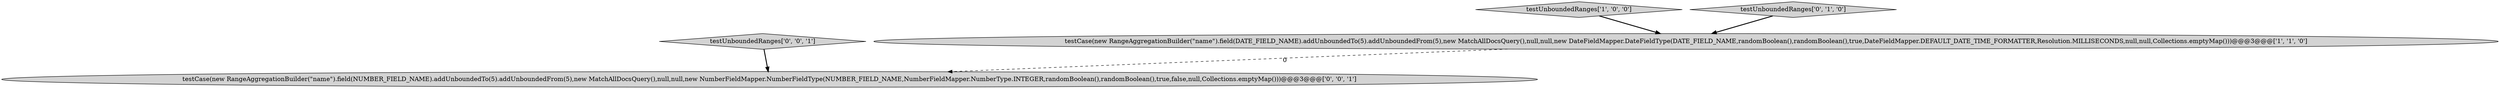 digraph {
1 [style = filled, label = "testCase(new RangeAggregationBuilder(\"name\").field(DATE_FIELD_NAME).addUnboundedTo(5).addUnboundedFrom(5),new MatchAllDocsQuery(),null,null,new DateFieldMapper.DateFieldType(DATE_FIELD_NAME,randomBoolean(),randomBoolean(),true,DateFieldMapper.DEFAULT_DATE_TIME_FORMATTER,Resolution.MILLISECONDS,null,null,Collections.emptyMap()))@@@3@@@['1', '1', '0']", fillcolor = lightgray, shape = ellipse image = "AAA0AAABBB1BBB"];
4 [style = filled, label = "testCase(new RangeAggregationBuilder(\"name\").field(NUMBER_FIELD_NAME).addUnboundedTo(5).addUnboundedFrom(5),new MatchAllDocsQuery(),null,null,new NumberFieldMapper.NumberFieldType(NUMBER_FIELD_NAME,NumberFieldMapper.NumberType.INTEGER,randomBoolean(),randomBoolean(),true,false,null,Collections.emptyMap()))@@@3@@@['0', '0', '1']", fillcolor = lightgray, shape = ellipse image = "AAA0AAABBB3BBB"];
3 [style = filled, label = "testUnboundedRanges['0', '0', '1']", fillcolor = lightgray, shape = diamond image = "AAA0AAABBB3BBB"];
0 [style = filled, label = "testUnboundedRanges['1', '0', '0']", fillcolor = lightgray, shape = diamond image = "AAA0AAABBB1BBB"];
2 [style = filled, label = "testUnboundedRanges['0', '1', '0']", fillcolor = lightgray, shape = diamond image = "AAA0AAABBB2BBB"];
1->4 [style = dashed, label="0"];
2->1 [style = bold, label=""];
3->4 [style = bold, label=""];
0->1 [style = bold, label=""];
}
